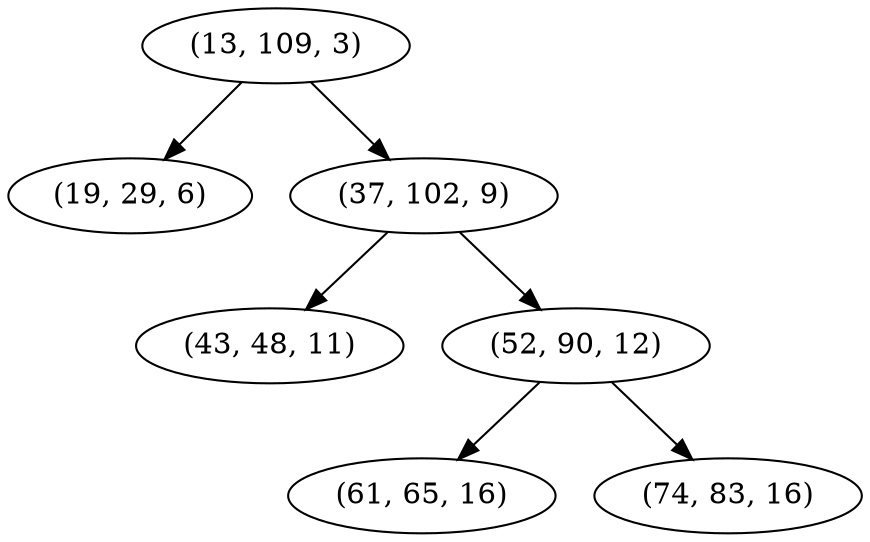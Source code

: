 digraph tree {
    "(13, 109, 3)";
    "(19, 29, 6)";
    "(37, 102, 9)";
    "(43, 48, 11)";
    "(52, 90, 12)";
    "(61, 65, 16)";
    "(74, 83, 16)";
    "(13, 109, 3)" -> "(19, 29, 6)";
    "(13, 109, 3)" -> "(37, 102, 9)";
    "(37, 102, 9)" -> "(43, 48, 11)";
    "(37, 102, 9)" -> "(52, 90, 12)";
    "(52, 90, 12)" -> "(61, 65, 16)";
    "(52, 90, 12)" -> "(74, 83, 16)";
}
